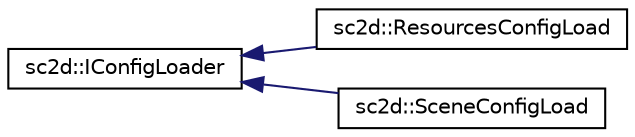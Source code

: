 digraph "Graphical Class Hierarchy"
{
  edge [fontname="Helvetica",fontsize="10",labelfontname="Helvetica",labelfontsize="10"];
  node [fontname="Helvetica",fontsize="10",shape=record];
  rankdir="LR";
  Node0 [label="sc2d::IConfigLoader",height=0.2,width=0.4,color="black", fillcolor="white", style="filled",URL="$structsc2d_1_1IConfigLoader.html"];
  Node0 -> Node1 [dir="back",color="midnightblue",fontsize="10",style="solid",fontname="Helvetica"];
  Node1 [label="sc2d::ResourcesConfigLoad",height=0.2,width=0.4,color="black", fillcolor="white", style="filled",URL="$structsc2d_1_1ResourcesConfigLoad.html"];
  Node0 -> Node2 [dir="back",color="midnightblue",fontsize="10",style="solid",fontname="Helvetica"];
  Node2 [label="sc2d::SceneConfigLoad",height=0.2,width=0.4,color="black", fillcolor="white", style="filled",URL="$structsc2d_1_1SceneConfigLoad.html"];
}
